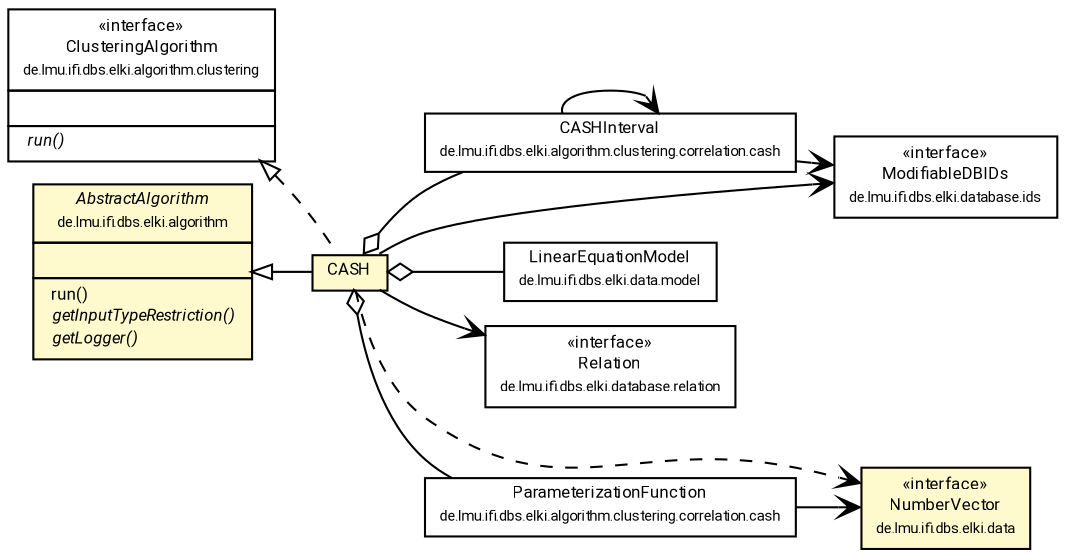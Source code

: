 #!/usr/local/bin/dot
#
# Class diagram 
# Generated by UMLGraph version R5_7_2-60-g0e99a6 (http://www.spinellis.gr/umlgraph/)
#

digraph G {
	graph [fontnames="svg"]
	edge [fontname="Roboto",fontsize=7,labelfontname="Roboto",labelfontsize=7,color="black"];
	node [fontname="Roboto",fontcolor="black",fontsize=8,shape=plaintext,margin=0,width=0,height=0];
	nodesep=0.15;
	ranksep=0.25;
	rankdir=LR;
	// de.lmu.ifi.dbs.elki.algorithm.clustering.correlation.cash.CASHInterval
	c2068117 [label=<<table title="de.lmu.ifi.dbs.elki.algorithm.clustering.correlation.cash.CASHInterval" border="0" cellborder="1" cellspacing="0" cellpadding="2" href="cash/CASHInterval.html" target="_parent">
		<tr><td><table border="0" cellspacing="0" cellpadding="1">
		<tr><td align="center" balign="center"> <font face="Roboto">CASHInterval</font> </td></tr>
		<tr><td align="center" balign="center"> <font face="Roboto" point-size="7.0">de.lmu.ifi.dbs.elki.algorithm.clustering.correlation.cash</font> </td></tr>
		</table></td></tr>
		</table>>, URL="cash/CASHInterval.html"];
	// de.lmu.ifi.dbs.elki.algorithm.clustering.correlation.cash.ParameterizationFunction
	c2068119 [label=<<table title="de.lmu.ifi.dbs.elki.algorithm.clustering.correlation.cash.ParameterizationFunction" border="0" cellborder="1" cellspacing="0" cellpadding="2" href="cash/ParameterizationFunction.html" target="_parent">
		<tr><td><table border="0" cellspacing="0" cellpadding="1">
		<tr><td align="center" balign="center"> <font face="Roboto">ParameterizationFunction</font> </td></tr>
		<tr><td align="center" balign="center"> <font face="Roboto" point-size="7.0">de.lmu.ifi.dbs.elki.algorithm.clustering.correlation.cash</font> </td></tr>
		</table></td></tr>
		</table>>, URL="cash/ParameterizationFunction.html"];
	// de.lmu.ifi.dbs.elki.algorithm.clustering.correlation.CASH<V extends de.lmu.ifi.dbs.elki.data.NumberVector>
	c2068121 [label=<<table title="de.lmu.ifi.dbs.elki.algorithm.clustering.correlation.CASH" border="0" cellborder="1" cellspacing="0" cellpadding="2" bgcolor="lemonChiffon" href="CASH.html" target="_parent">
		<tr><td><table border="0" cellspacing="0" cellpadding="1">
		<tr><td align="center" balign="center"> <font face="Roboto">CASH</font> </td></tr>
		</table></td></tr>
		</table>>, URL="CASH.html"];
	// de.lmu.ifi.dbs.elki.data.model.LinearEquationModel
	c2068530 [label=<<table title="de.lmu.ifi.dbs.elki.data.model.LinearEquationModel" border="0" cellborder="1" cellspacing="0" cellpadding="2" href="../../../data/model/LinearEquationModel.html" target="_parent">
		<tr><td><table border="0" cellspacing="0" cellpadding="1">
		<tr><td align="center" balign="center"> <font face="Roboto">LinearEquationModel</font> </td></tr>
		<tr><td align="center" balign="center"> <font face="Roboto" point-size="7.0">de.lmu.ifi.dbs.elki.data.model</font> </td></tr>
		</table></td></tr>
		</table>>, URL="../../../data/model/LinearEquationModel.html"];
	// de.lmu.ifi.dbs.elki.algorithm.clustering.ClusteringAlgorithm<C extends de.lmu.ifi.dbs.elki.data.Clustering<? extends de.lmu.ifi.dbs.elki.data.model.Model>>
	c2068854 [label=<<table title="de.lmu.ifi.dbs.elki.algorithm.clustering.ClusteringAlgorithm" border="0" cellborder="1" cellspacing="0" cellpadding="2" href="../ClusteringAlgorithm.html" target="_parent">
		<tr><td><table border="0" cellspacing="0" cellpadding="1">
		<tr><td align="center" balign="center"> &#171;interface&#187; </td></tr>
		<tr><td align="center" balign="center"> <font face="Roboto">ClusteringAlgorithm</font> </td></tr>
		<tr><td align="center" balign="center"> <font face="Roboto" point-size="7.0">de.lmu.ifi.dbs.elki.algorithm.clustering</font> </td></tr>
		</table></td></tr>
		<tr><td><table border="0" cellspacing="0" cellpadding="1">
		<tr><td align="left" balign="left">  </td></tr>
		</table></td></tr>
		<tr><td><table border="0" cellspacing="0" cellpadding="1">
		<tr><td align="left" balign="left"> <i> run()</i> </td></tr>
		</table></td></tr>
		</table>>, URL="../ClusteringAlgorithm.html"];
	// de.lmu.ifi.dbs.elki.database.relation.Relation<O>
	c2069091 [label=<<table title="de.lmu.ifi.dbs.elki.database.relation.Relation" border="0" cellborder="1" cellspacing="0" cellpadding="2" href="../../../database/relation/Relation.html" target="_parent">
		<tr><td><table border="0" cellspacing="0" cellpadding="1">
		<tr><td align="center" balign="center"> &#171;interface&#187; </td></tr>
		<tr><td align="center" balign="center"> <font face="Roboto">Relation</font> </td></tr>
		<tr><td align="center" balign="center"> <font face="Roboto" point-size="7.0">de.lmu.ifi.dbs.elki.database.relation</font> </td></tr>
		</table></td></tr>
		</table>>, URL="../../../database/relation/Relation.html"];
	// de.lmu.ifi.dbs.elki.data.NumberVector
	c2069113 [label=<<table title="de.lmu.ifi.dbs.elki.data.NumberVector" border="0" cellborder="1" cellspacing="0" cellpadding="2" bgcolor="LemonChiffon" href="../../../data/NumberVector.html" target="_parent">
		<tr><td><table border="0" cellspacing="0" cellpadding="1">
		<tr><td align="center" balign="center"> &#171;interface&#187; </td></tr>
		<tr><td align="center" balign="center"> <font face="Roboto">NumberVector</font> </td></tr>
		<tr><td align="center" balign="center"> <font face="Roboto" point-size="7.0">de.lmu.ifi.dbs.elki.data</font> </td></tr>
		</table></td></tr>
		</table>>, URL="../../../data/NumberVector.html"];
	// de.lmu.ifi.dbs.elki.algorithm.AbstractAlgorithm<R extends de.lmu.ifi.dbs.elki.result.Result>
	c2069135 [label=<<table title="de.lmu.ifi.dbs.elki.algorithm.AbstractAlgorithm" border="0" cellborder="1" cellspacing="0" cellpadding="2" bgcolor="LemonChiffon" href="../../AbstractAlgorithm.html" target="_parent">
		<tr><td><table border="0" cellspacing="0" cellpadding="1">
		<tr><td align="center" balign="center"> <font face="Roboto"><i>AbstractAlgorithm</i></font> </td></tr>
		<tr><td align="center" balign="center"> <font face="Roboto" point-size="7.0">de.lmu.ifi.dbs.elki.algorithm</font> </td></tr>
		</table></td></tr>
		<tr><td><table border="0" cellspacing="0" cellpadding="1">
		<tr><td align="left" balign="left">  </td></tr>
		</table></td></tr>
		<tr><td><table border="0" cellspacing="0" cellpadding="1">
		<tr><td align="left" balign="left">  run() </td></tr>
		<tr><td align="left" balign="left"> <i> getInputTypeRestriction()</i> </td></tr>
		<tr><td align="left" balign="left"> <i> getLogger()</i> </td></tr>
		</table></td></tr>
		</table>>, URL="../../AbstractAlgorithm.html"];
	// de.lmu.ifi.dbs.elki.database.ids.ModifiableDBIDs
	c2069262 [label=<<table title="de.lmu.ifi.dbs.elki.database.ids.ModifiableDBIDs" border="0" cellborder="1" cellspacing="0" cellpadding="2" href="../../../database/ids/ModifiableDBIDs.html" target="_parent">
		<tr><td><table border="0" cellspacing="0" cellpadding="1">
		<tr><td align="center" balign="center"> &#171;interface&#187; </td></tr>
		<tr><td align="center" balign="center"> <font face="Roboto">ModifiableDBIDs</font> </td></tr>
		<tr><td align="center" balign="center"> <font face="Roboto" point-size="7.0">de.lmu.ifi.dbs.elki.database.ids</font> </td></tr>
		</table></td></tr>
		</table>>, URL="../../../database/ids/ModifiableDBIDs.html"];
	// de.lmu.ifi.dbs.elki.algorithm.clustering.correlation.CASH<V extends de.lmu.ifi.dbs.elki.data.NumberVector> extends de.lmu.ifi.dbs.elki.algorithm.AbstractAlgorithm<R extends de.lmu.ifi.dbs.elki.result.Result>
	c2069135 -> c2068121 [arrowtail=empty,dir=back,weight=10];
	// de.lmu.ifi.dbs.elki.algorithm.clustering.correlation.CASH<V extends de.lmu.ifi.dbs.elki.data.NumberVector> implements de.lmu.ifi.dbs.elki.algorithm.clustering.ClusteringAlgorithm<C extends de.lmu.ifi.dbs.elki.data.Clustering<? extends de.lmu.ifi.dbs.elki.data.model.Model>>
	c2068854 -> c2068121 [arrowtail=empty,style=dashed,dir=back,weight=9];
	// de.lmu.ifi.dbs.elki.algorithm.clustering.correlation.CASH<V extends de.lmu.ifi.dbs.elki.data.NumberVector> has de.lmu.ifi.dbs.elki.algorithm.clustering.correlation.cash.CASHInterval
	c2068121 -> c2068117 [arrowhead=none,arrowtail=ediamond,dir=back,weight=4];
	// de.lmu.ifi.dbs.elki.algorithm.clustering.correlation.CASH<V extends de.lmu.ifi.dbs.elki.data.NumberVector> has de.lmu.ifi.dbs.elki.algorithm.clustering.correlation.cash.ParameterizationFunction
	c2068121 -> c2068119 [arrowhead=none,arrowtail=ediamond,dir=back,weight=4];
	// de.lmu.ifi.dbs.elki.algorithm.clustering.correlation.CASH<V extends de.lmu.ifi.dbs.elki.data.NumberVector> has de.lmu.ifi.dbs.elki.data.model.LinearEquationModel
	c2068121 -> c2068530 [arrowhead=none,arrowtail=ediamond,dir=back,weight=4];
	// de.lmu.ifi.dbs.elki.algorithm.clustering.correlation.cash.CASHInterval navassoc de.lmu.ifi.dbs.elki.database.ids.ModifiableDBIDs
	c2068117 -> c2069262 [arrowhead=open,weight=1];
	// de.lmu.ifi.dbs.elki.algorithm.clustering.correlation.cash.CASHInterval navassoc de.lmu.ifi.dbs.elki.algorithm.clustering.correlation.cash.CASHInterval
	c2068117 -> c2068117 [arrowhead=open,weight=1];
	// de.lmu.ifi.dbs.elki.algorithm.clustering.correlation.cash.ParameterizationFunction navassoc de.lmu.ifi.dbs.elki.data.NumberVector
	c2068119 -> c2069113 [arrowhead=open,weight=1];
	// de.lmu.ifi.dbs.elki.algorithm.clustering.correlation.CASH<V extends de.lmu.ifi.dbs.elki.data.NumberVector> navassoc de.lmu.ifi.dbs.elki.database.ids.ModifiableDBIDs
	c2068121 -> c2069262 [arrowhead=open,weight=1];
	// de.lmu.ifi.dbs.elki.algorithm.clustering.correlation.CASH<V extends de.lmu.ifi.dbs.elki.data.NumberVector> navassoc de.lmu.ifi.dbs.elki.database.relation.Relation<O>
	c2068121 -> c2069091 [arrowhead=open,weight=1];
	// de.lmu.ifi.dbs.elki.algorithm.clustering.correlation.CASH<V extends de.lmu.ifi.dbs.elki.data.NumberVector> depend de.lmu.ifi.dbs.elki.data.NumberVector
	c2068121 -> c2069113 [arrowhead=open,style=dashed,weight=0];
}

